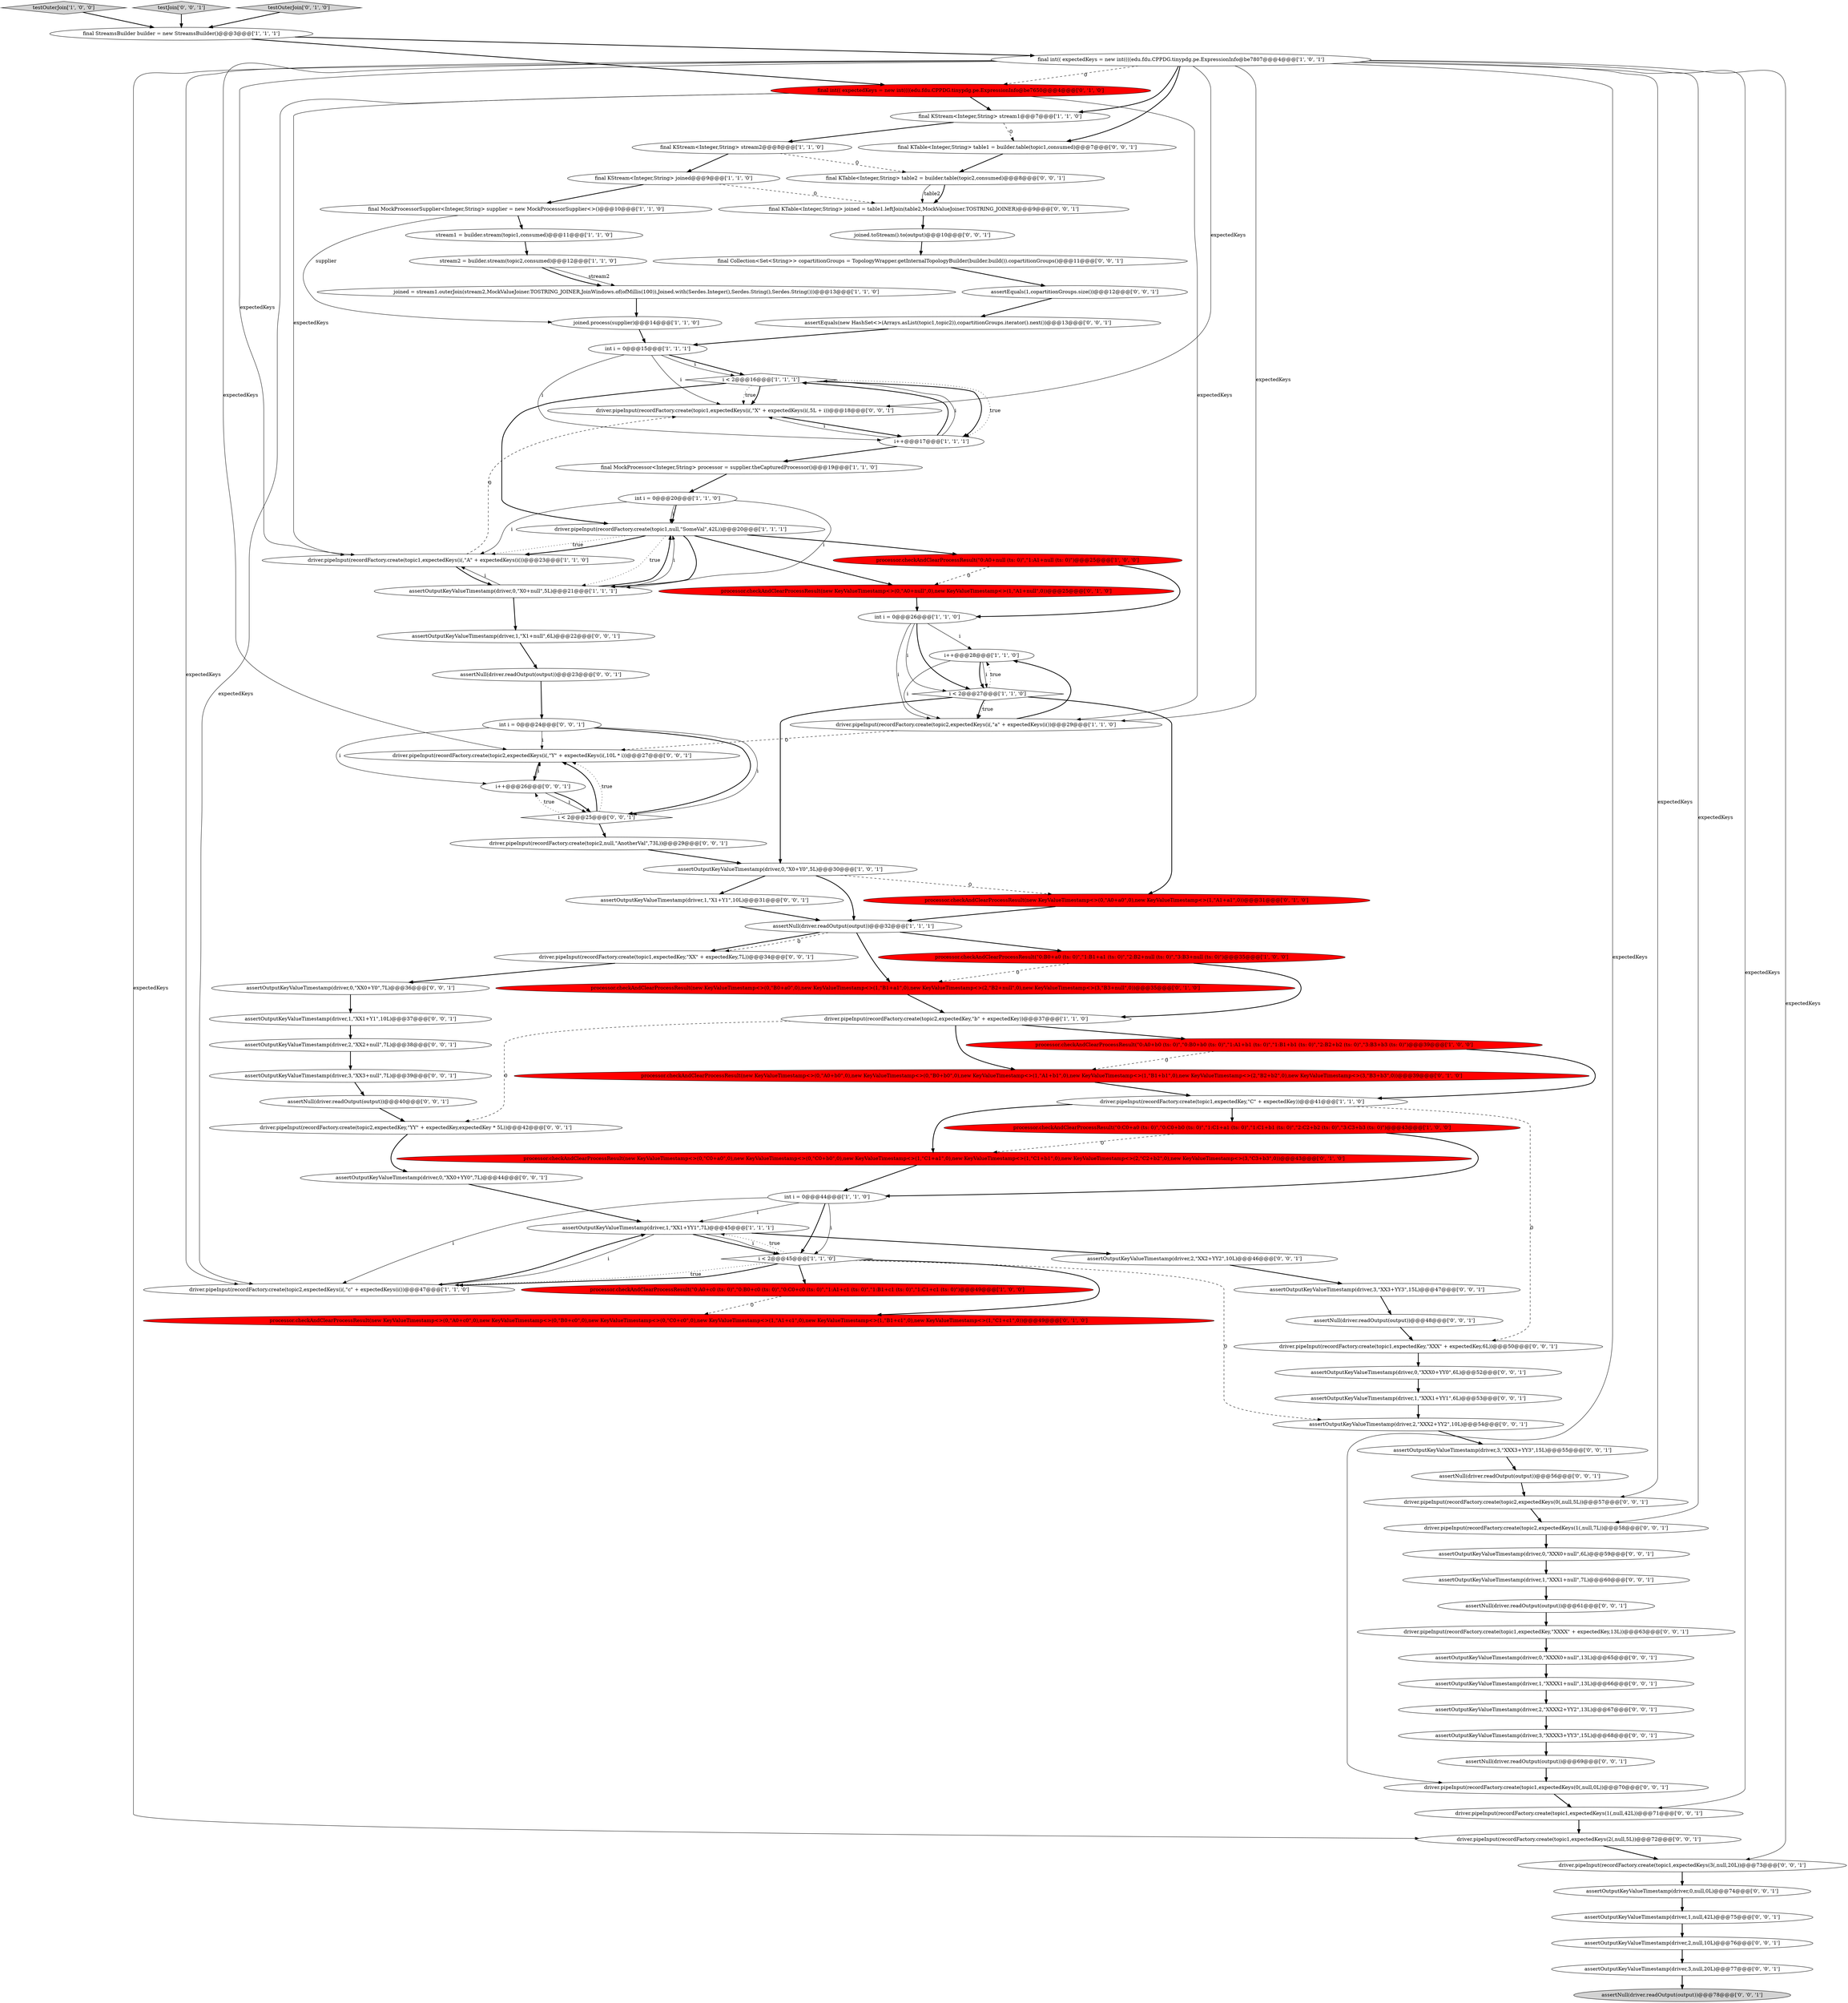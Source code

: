 digraph {
9 [style = filled, label = "testOuterJoin['1', '0', '0']", fillcolor = lightgray, shape = diamond image = "AAA0AAABBB1BBB"];
46 [style = filled, label = "final Collection<Set<String>> copartitionGroups = TopologyWrapper.getInternalTopologyBuilder(builder.build()).copartitionGroups()@@@11@@@['0', '0', '1']", fillcolor = white, shape = ellipse image = "AAA0AAABBB3BBB"];
53 [style = filled, label = "assertOutputKeyValueTimestamp(driver,0,\"XX0+Y0\",7L)@@@36@@@['0', '0', '1']", fillcolor = white, shape = ellipse image = "AAA0AAABBB3BBB"];
82 [style = filled, label = "assertNull(driver.readOutput(output))@@@56@@@['0', '0', '1']", fillcolor = white, shape = ellipse image = "AAA0AAABBB3BBB"];
69 [style = filled, label = "assertNull(driver.readOutput(output))@@@61@@@['0', '0', '1']", fillcolor = white, shape = ellipse image = "AAA0AAABBB3BBB"];
49 [style = filled, label = "assertNull(driver.readOutput(output))@@@23@@@['0', '0', '1']", fillcolor = white, shape = ellipse image = "AAA0AAABBB3BBB"];
4 [style = filled, label = "driver.pipeInput(recordFactory.create(topic2,expectedKey,\"b\" + expectedKey))@@@37@@@['1', '1', '0']", fillcolor = white, shape = ellipse image = "AAA0AAABBB1BBB"];
60 [style = filled, label = "driver.pipeInput(recordFactory.create(topic1,expectedKey,\"XX\" + expectedKey,7L))@@@34@@@['0', '0', '1']", fillcolor = white, shape = ellipse image = "AAA0AAABBB3BBB"];
70 [style = filled, label = "final KTable<Integer,String> table2 = builder.table(topic2,consumed)@@@8@@@['0', '0', '1']", fillcolor = white, shape = ellipse image = "AAA0AAABBB3BBB"];
68 [style = filled, label = "assertOutputKeyValueTimestamp(driver,0,\"XXX0+null\",6L)@@@59@@@['0', '0', '1']", fillcolor = white, shape = ellipse image = "AAA0AAABBB3BBB"];
90 [style = filled, label = "final KTable<Integer,String> table1 = builder.table(topic1,consumed)@@@7@@@['0', '0', '1']", fillcolor = white, shape = ellipse image = "AAA0AAABBB3BBB"];
78 [style = filled, label = "assertOutputKeyValueTimestamp(driver,1,\"XXXX1+null\",13L)@@@66@@@['0', '0', '1']", fillcolor = white, shape = ellipse image = "AAA0AAABBB3BBB"];
91 [style = filled, label = "assertOutputKeyValueTimestamp(driver,1,\"X1+Y1\",10L)@@@31@@@['0', '0', '1']", fillcolor = white, shape = ellipse image = "AAA0AAABBB3BBB"];
62 [style = filled, label = "assertEquals(1,copartitionGroups.size())@@@12@@@['0', '0', '1']", fillcolor = white, shape = ellipse image = "AAA0AAABBB3BBB"];
59 [style = filled, label = "int i = 0@@@24@@@['0', '0', '1']", fillcolor = white, shape = ellipse image = "AAA0AAABBB3BBB"];
34 [style = filled, label = "final KStream<Integer,String> stream1@@@7@@@['1', '1', '0']", fillcolor = white, shape = ellipse image = "AAA0AAABBB1BBB"];
52 [style = filled, label = "assertOutputKeyValueTimestamp(driver,2,\"XX2+null\",7L)@@@38@@@['0', '0', '1']", fillcolor = white, shape = ellipse image = "AAA0AAABBB3BBB"];
7 [style = filled, label = "i < 2@@@16@@@['1', '1', '1']", fillcolor = white, shape = diamond image = "AAA0AAABBB1BBB"];
36 [style = filled, label = "processor.checkAndClearProcessResult(new KeyValueTimestamp<>(0,\"A0+c0\",0),new KeyValueTimestamp<>(0,\"B0+c0\",0),new KeyValueTimestamp<>(0,\"C0+c0\",0),new KeyValueTimestamp<>(1,\"A1+c1\",0),new KeyValueTimestamp<>(1,\"B1+c1\",0),new KeyValueTimestamp<>(1,\"C1+c1\",0))@@@49@@@['0', '1', '0']", fillcolor = red, shape = ellipse image = "AAA1AAABBB2BBB"];
66 [style = filled, label = "driver.pipeInput(recordFactory.create(topic2,expectedKeys(i(,\"Y\" + expectedKeys(i(,10L * i))@@@27@@@['0', '0', '1']", fillcolor = white, shape = ellipse image = "AAA0AAABBB3BBB"];
22 [style = filled, label = "assertOutputKeyValueTimestamp(driver,1,\"XX1+YY1\",7L)@@@45@@@['1', '1', '1']", fillcolor = white, shape = ellipse image = "AAA0AAABBB1BBB"];
29 [style = filled, label = "i++@@@28@@@['1', '1', '0']", fillcolor = white, shape = ellipse image = "AAA0AAABBB1BBB"];
93 [style = filled, label = "driver.pipeInput(recordFactory.create(topic2,expectedKeys(0(,null,5L))@@@57@@@['0', '0', '1']", fillcolor = white, shape = ellipse image = "AAA0AAABBB3BBB"];
67 [style = filled, label = "assertOutputKeyValueTimestamp(driver,1,\"XX1+Y1\",10L)@@@37@@@['0', '0', '1']", fillcolor = white, shape = ellipse image = "AAA0AAABBB3BBB"];
40 [style = filled, label = "processor.checkAndClearProcessResult(new KeyValueTimestamp<>(0,\"A0+a0\",0),new KeyValueTimestamp<>(1,\"A1+a1\",0))@@@31@@@['0', '1', '0']", fillcolor = red, shape = ellipse image = "AAA1AAABBB2BBB"];
42 [style = filled, label = "processor.checkAndClearProcessResult(new KeyValueTimestamp<>(0,\"A0+b0\",0),new KeyValueTimestamp<>(0,\"B0+b0\",0),new KeyValueTimestamp<>(1,\"A1+b1\",0),new KeyValueTimestamp<>(1,\"B1+b1\",0),new KeyValueTimestamp<>(2,\"B2+b2\",0),new KeyValueTimestamp<>(3,\"B3+b3\",0))@@@39@@@['0', '1', '0']", fillcolor = red, shape = ellipse image = "AAA1AAABBB2BBB"];
76 [style = filled, label = "assertNull(driver.readOutput(output))@@@78@@@['0', '0', '1']", fillcolor = lightgray, shape = ellipse image = "AAA0AAABBB3BBB"];
63 [style = filled, label = "driver.pipeInput(recordFactory.create(topic1,expectedKeys(i(,\"X\" + expectedKeys(i(,5L + i))@@@18@@@['0', '0', '1']", fillcolor = white, shape = ellipse image = "AAA0AAABBB3BBB"];
86 [style = filled, label = "assertOutputKeyValueTimestamp(driver,0,null,0L)@@@74@@@['0', '0', '1']", fillcolor = white, shape = ellipse image = "AAA0AAABBB3BBB"];
5 [style = filled, label = "i++@@@17@@@['1', '1', '1']", fillcolor = white, shape = ellipse image = "AAA0AAABBB1BBB"];
47 [style = filled, label = "driver.pipeInput(recordFactory.create(topic1,expectedKeys(0(,null,0L))@@@70@@@['0', '0', '1']", fillcolor = white, shape = ellipse image = "AAA0AAABBB3BBB"];
14 [style = filled, label = "driver.pipeInput(recordFactory.create(topic2,expectedKeys(i(,\"c\" + expectedKeys(i())@@@47@@@['1', '1', '0']", fillcolor = white, shape = ellipse image = "AAA0AAABBB1BBB"];
1 [style = filled, label = "processor.checkAndClearProcessResult(\"0:B0+a0 (ts: 0)\",\"1:B1+a1 (ts: 0)\",\"2:B2+null (ts: 0)\",\"3:B3+null (ts: 0)\")@@@35@@@['1', '0', '0']", fillcolor = red, shape = ellipse image = "AAA1AAABBB1BBB"];
16 [style = filled, label = "processor.checkAndClearProcessResult(\"0:A0+c0 (ts: 0)\",\"0:B0+c0 (ts: 0)\",\"0:C0+c0 (ts: 0)\",\"1:A1+c1 (ts: 0)\",\"1:B1+c1 (ts: 0)\",\"1:C1+c1 (ts: 0)\")@@@49@@@['1', '0', '0']", fillcolor = red, shape = ellipse image = "AAA1AAABBB1BBB"];
35 [style = filled, label = "final StreamsBuilder builder = new StreamsBuilder()@@@3@@@['1', '1', '1']", fillcolor = white, shape = ellipse image = "AAA0AAABBB1BBB"];
39 [style = filled, label = "processor.checkAndClearProcessResult(new KeyValueTimestamp<>(0,\"C0+a0\",0),new KeyValueTimestamp<>(0,\"C0+b0\",0),new KeyValueTimestamp<>(1,\"C1+a1\",0),new KeyValueTimestamp<>(1,\"C1+b1\",0),new KeyValueTimestamp<>(2,\"C2+b2\",0),new KeyValueTimestamp<>(3,\"C3+b3\",0))@@@43@@@['0', '1', '0']", fillcolor = red, shape = ellipse image = "AAA1AAABBB2BBB"];
23 [style = filled, label = "int i = 0@@@15@@@['1', '1', '1']", fillcolor = white, shape = ellipse image = "AAA0AAABBB1BBB"];
95 [style = filled, label = "assertOutputKeyValueTimestamp(driver,1,null,42L)@@@75@@@['0', '0', '1']", fillcolor = white, shape = ellipse image = "AAA0AAABBB3BBB"];
45 [style = filled, label = "testJoin['0', '0', '1']", fillcolor = lightgray, shape = diamond image = "AAA0AAABBB3BBB"];
71 [style = filled, label = "final KTable<Integer,String> joined = table1.leftJoin(table2,MockValueJoiner.TOSTRING_JOINER)@@@9@@@['0', '0', '1']", fillcolor = white, shape = ellipse image = "AAA0AAABBB3BBB"];
51 [style = filled, label = "driver.pipeInput(recordFactory.create(topic2,expectedKeys(1(,null,7L))@@@58@@@['0', '0', '1']", fillcolor = white, shape = ellipse image = "AAA0AAABBB3BBB"];
28 [style = filled, label = "i < 2@@@45@@@['1', '1', '0']", fillcolor = white, shape = diamond image = "AAA0AAABBB1BBB"];
74 [style = filled, label = "driver.pipeInput(recordFactory.create(topic1,expectedKeys(2(,null,5L))@@@72@@@['0', '0', '1']", fillcolor = white, shape = ellipse image = "AAA0AAABBB3BBB"];
64 [style = filled, label = "i++@@@26@@@['0', '0', '1']", fillcolor = white, shape = ellipse image = "AAA0AAABBB3BBB"];
13 [style = filled, label = "stream1 = builder.stream(topic1,consumed)@@@11@@@['1', '1', '0']", fillcolor = white, shape = ellipse image = "AAA0AAABBB1BBB"];
87 [style = filled, label = "driver.pipeInput(recordFactory.create(topic2,expectedKey,\"YY\" + expectedKey,expectedKey * 5L))@@@42@@@['0', '0', '1']", fillcolor = white, shape = ellipse image = "AAA0AAABBB3BBB"];
89 [style = filled, label = "joined.toStream().to(output)@@@10@@@['0', '0', '1']", fillcolor = white, shape = ellipse image = "AAA0AAABBB3BBB"];
15 [style = filled, label = "int i = 0@@@26@@@['1', '1', '0']", fillcolor = white, shape = ellipse image = "AAA0AAABBB1BBB"];
3 [style = filled, label = "int i = 0@@@20@@@['1', '1', '0']", fillcolor = white, shape = ellipse image = "AAA0AAABBB1BBB"];
65 [style = filled, label = "driver.pipeInput(recordFactory.create(topic1,expectedKeys(1(,null,42L))@@@71@@@['0', '0', '1']", fillcolor = white, shape = ellipse image = "AAA0AAABBB3BBB"];
96 [style = filled, label = "assertOutputKeyValueTimestamp(driver,2,\"XX2+YY2\",10L)@@@46@@@['0', '0', '1']", fillcolor = white, shape = ellipse image = "AAA0AAABBB3BBB"];
24 [style = filled, label = "processor.checkAndClearProcessResult(\"0:A0+b0 (ts: 0)\",\"0:B0+b0 (ts: 0)\",\"1:A1+b1 (ts: 0)\",\"1:B1+b1 (ts: 0)\",\"2:B2+b2 (ts: 0)\",\"3:B3+b3 (ts: 0)\")@@@39@@@['1', '0', '0']", fillcolor = red, shape = ellipse image = "AAA1AAABBB1BBB"];
32 [style = filled, label = "assertOutputKeyValueTimestamp(driver,0,\"X0+Y0\",5L)@@@30@@@['1', '0', '1']", fillcolor = white, shape = ellipse image = "AAA0AAABBB1BBB"];
21 [style = filled, label = "final MockProcessorSupplier<Integer,String> supplier = new MockProcessorSupplier<>()@@@10@@@['1', '1', '0']", fillcolor = white, shape = ellipse image = "AAA0AAABBB1BBB"];
18 [style = filled, label = "driver.pipeInput(recordFactory.create(topic1,null,\"SomeVal\",42L))@@@20@@@['1', '1', '1']", fillcolor = white, shape = ellipse image = "AAA0AAABBB1BBB"];
88 [style = filled, label = "assertOutputKeyValueTimestamp(driver,1,\"X1+null\",6L)@@@22@@@['0', '0', '1']", fillcolor = white, shape = ellipse image = "AAA0AAABBB3BBB"];
77 [style = filled, label = "assertOutputKeyValueTimestamp(driver,1,\"XXX1+null\",7L)@@@60@@@['0', '0', '1']", fillcolor = white, shape = ellipse image = "AAA0AAABBB3BBB"];
30 [style = filled, label = "driver.pipeInput(recordFactory.create(topic2,expectedKeys(i(,\"a\" + expectedKeys(i())@@@29@@@['1', '1', '0']", fillcolor = white, shape = ellipse image = "AAA0AAABBB1BBB"];
80 [style = filled, label = "assertNull(driver.readOutput(output))@@@69@@@['0', '0', '1']", fillcolor = white, shape = ellipse image = "AAA0AAABBB3BBB"];
79 [style = filled, label = "driver.pipeInput(recordFactory.create(topic1,expectedKey,\"XXX\" + expectedKey,6L))@@@50@@@['0', '0', '1']", fillcolor = white, shape = ellipse image = "AAA0AAABBB3BBB"];
12 [style = filled, label = "final KStream<Integer,String> joined@@@9@@@['1', '1', '0']", fillcolor = white, shape = ellipse image = "AAA0AAABBB1BBB"];
44 [style = filled, label = "driver.pipeInput(recordFactory.create(topic1,expectedKey,\"XXXX\" + expectedKey,13L))@@@63@@@['0', '0', '1']", fillcolor = white, shape = ellipse image = "AAA0AAABBB3BBB"];
38 [style = filled, label = "testOuterJoin['0', '1', '0']", fillcolor = lightgray, shape = diamond image = "AAA0AAABBB2BBB"];
6 [style = filled, label = "final KStream<Integer,String> stream2@@@8@@@['1', '1', '0']", fillcolor = white, shape = ellipse image = "AAA0AAABBB1BBB"];
50 [style = filled, label = "assertEquals(new HashSet<>(Arrays.asList(topic1,topic2)),copartitionGroups.iterator().next())@@@13@@@['0', '0', '1']", fillcolor = white, shape = ellipse image = "AAA0AAABBB3BBB"];
11 [style = filled, label = "joined = stream1.outerJoin(stream2,MockValueJoiner.TOSTRING_JOINER,JoinWindows.of(ofMillis(100)),Joined.with(Serdes.Integer(),Serdes.String(),Serdes.String()))@@@13@@@['1', '1', '0']", fillcolor = white, shape = ellipse image = "AAA0AAABBB1BBB"];
54 [style = filled, label = "assertOutputKeyValueTimestamp(driver,0,\"XXX0+YY0\",6L)@@@52@@@['0', '0', '1']", fillcolor = white, shape = ellipse image = "AAA0AAABBB3BBB"];
75 [style = filled, label = "assertOutputKeyValueTimestamp(driver,1,\"XXX1+YY1\",6L)@@@53@@@['0', '0', '1']", fillcolor = white, shape = ellipse image = "AAA0AAABBB3BBB"];
26 [style = filled, label = "driver.pipeInput(recordFactory.create(topic1,expectedKeys(i(,\"A\" + expectedKeys(i())@@@23@@@['1', '1', '0']", fillcolor = white, shape = ellipse image = "AAA0AAABBB1BBB"];
83 [style = filled, label = "i < 2@@@25@@@['0', '0', '1']", fillcolor = white, shape = diamond image = "AAA0AAABBB3BBB"];
81 [style = filled, label = "assertNull(driver.readOutput(output))@@@40@@@['0', '0', '1']", fillcolor = white, shape = ellipse image = "AAA0AAABBB3BBB"];
85 [style = filled, label = "assertNull(driver.readOutput(output))@@@48@@@['0', '0', '1']", fillcolor = white, shape = ellipse image = "AAA0AAABBB3BBB"];
55 [style = filled, label = "assertOutputKeyValueTimestamp(driver,2,null,10L)@@@76@@@['0', '0', '1']", fillcolor = white, shape = ellipse image = "AAA0AAABBB3BBB"];
48 [style = filled, label = "driver.pipeInput(recordFactory.create(topic2,null,\"AnotherVal\",73L))@@@29@@@['0', '0', '1']", fillcolor = white, shape = ellipse image = "AAA0AAABBB3BBB"];
37 [style = filled, label = "final int(( expectedKeys = new int((((edu.fdu.CPPDG.tinypdg.pe.ExpressionInfo@be7650@@@4@@@['0', '1', '0']", fillcolor = red, shape = ellipse image = "AAA1AAABBB2BBB"];
31 [style = filled, label = "assertOutputKeyValueTimestamp(driver,0,\"X0+null\",5L)@@@21@@@['1', '1', '1']", fillcolor = white, shape = ellipse image = "AAA0AAABBB1BBB"];
25 [style = filled, label = "joined.process(supplier)@@@14@@@['1', '1', '0']", fillcolor = white, shape = ellipse image = "AAA0AAABBB1BBB"];
43 [style = filled, label = "processor.checkAndClearProcessResult(new KeyValueTimestamp<>(0,\"B0+a0\",0),new KeyValueTimestamp<>(1,\"B1+a1\",0),new KeyValueTimestamp<>(2,\"B2+null\",0),new KeyValueTimestamp<>(3,\"B3+null\",0))@@@35@@@['0', '1', '0']", fillcolor = red, shape = ellipse image = "AAA1AAABBB2BBB"];
20 [style = filled, label = "processor.checkAndClearProcessResult(\"0:A0+null (ts: 0)\",\"1:A1+null (ts: 0)\")@@@25@@@['1', '0', '0']", fillcolor = red, shape = ellipse image = "AAA1AAABBB1BBB"];
92 [style = filled, label = "assertOutputKeyValueTimestamp(driver,2,\"XXX2+YY2\",10L)@@@54@@@['0', '0', '1']", fillcolor = white, shape = ellipse image = "AAA0AAABBB3BBB"];
19 [style = filled, label = "assertNull(driver.readOutput(output))@@@32@@@['1', '1', '1']", fillcolor = white, shape = ellipse image = "AAA0AAABBB1BBB"];
73 [style = filled, label = "assertOutputKeyValueTimestamp(driver,3,\"XX3+null\",7L)@@@39@@@['0', '0', '1']", fillcolor = white, shape = ellipse image = "AAA0AAABBB3BBB"];
57 [style = filled, label = "assertOutputKeyValueTimestamp(driver,0,\"XXXX0+null\",13L)@@@65@@@['0', '0', '1']", fillcolor = white, shape = ellipse image = "AAA0AAABBB3BBB"];
8 [style = filled, label = "int i = 0@@@44@@@['1', '1', '0']", fillcolor = white, shape = ellipse image = "AAA0AAABBB1BBB"];
10 [style = filled, label = "final MockProcessor<Integer,String> processor = supplier.theCapturedProcessor()@@@19@@@['1', '1', '0']", fillcolor = white, shape = ellipse image = "AAA0AAABBB1BBB"];
72 [style = filled, label = "assertOutputKeyValueTimestamp(driver,3,\"XXXX3+YY3\",15L)@@@68@@@['0', '0', '1']", fillcolor = white, shape = ellipse image = "AAA0AAABBB3BBB"];
94 [style = filled, label = "assertOutputKeyValueTimestamp(driver,0,\"XX0+YY0\",7L)@@@44@@@['0', '0', '1']", fillcolor = white, shape = ellipse image = "AAA0AAABBB3BBB"];
17 [style = filled, label = "stream2 = builder.stream(topic2,consumed)@@@12@@@['1', '1', '0']", fillcolor = white, shape = ellipse image = "AAA0AAABBB1BBB"];
0 [style = filled, label = "final int(( expectedKeys = new int((((edu.fdu.CPPDG.tinypdg.pe.ExpressionInfo@be7807@@@4@@@['1', '0', '1']", fillcolor = white, shape = ellipse image = "AAA0AAABBB1BBB"];
56 [style = filled, label = "assertOutputKeyValueTimestamp(driver,3,\"XXX3+YY3\",15L)@@@55@@@['0', '0', '1']", fillcolor = white, shape = ellipse image = "AAA0AAABBB3BBB"];
2 [style = filled, label = "driver.pipeInput(recordFactory.create(topic1,expectedKey,\"C\" + expectedKey))@@@41@@@['1', '1', '0']", fillcolor = white, shape = ellipse image = "AAA0AAABBB1BBB"];
33 [style = filled, label = "processor.checkAndClearProcessResult(\"0:C0+a0 (ts: 0)\",\"0:C0+b0 (ts: 0)\",\"1:C1+a1 (ts: 0)\",\"1:C1+b1 (ts: 0)\",\"2:C2+b2 (ts: 0)\",\"3:C3+b3 (ts: 0)\")@@@43@@@['1', '0', '0']", fillcolor = red, shape = ellipse image = "AAA1AAABBB1BBB"];
58 [style = filled, label = "assertOutputKeyValueTimestamp(driver,3,null,20L)@@@77@@@['0', '0', '1']", fillcolor = white, shape = ellipse image = "AAA0AAABBB3BBB"];
27 [style = filled, label = "i < 2@@@27@@@['1', '1', '0']", fillcolor = white, shape = diamond image = "AAA0AAABBB1BBB"];
61 [style = filled, label = "assertOutputKeyValueTimestamp(driver,2,\"XXXX2+YY2\",13L)@@@67@@@['0', '0', '1']", fillcolor = white, shape = ellipse image = "AAA0AAABBB3BBB"];
97 [style = filled, label = "assertOutputKeyValueTimestamp(driver,3,\"XX3+YY3\",15L)@@@47@@@['0', '0', '1']", fillcolor = white, shape = ellipse image = "AAA0AAABBB3BBB"];
41 [style = filled, label = "processor.checkAndClearProcessResult(new KeyValueTimestamp<>(0,\"A0+null\",0),new KeyValueTimestamp<>(1,\"A1+null\",0))@@@25@@@['0', '1', '0']", fillcolor = red, shape = ellipse image = "AAA1AAABBB2BBB"];
84 [style = filled, label = "driver.pipeInput(recordFactory.create(topic1,expectedKeys(3(,null,20L))@@@73@@@['0', '0', '1']", fillcolor = white, shape = ellipse image = "AAA0AAABBB3BBB"];
86->95 [style = bold, label=""];
70->71 [style = solid, label="table2"];
27->32 [style = bold, label=""];
49->59 [style = bold, label=""];
19->60 [style = bold, label=""];
41->15 [style = bold, label=""];
83->64 [style = dotted, label="true"];
78->61 [style = bold, label=""];
87->94 [style = bold, label=""];
28->14 [style = dotted, label="true"];
6->70 [style = dashed, label="0"];
60->53 [style = bold, label=""];
2->79 [style = dashed, label="0"];
0->93 [style = solid, label="expectedKeys"];
96->97 [style = bold, label=""];
0->74 [style = solid, label="expectedKeys"];
30->29 [style = bold, label=""];
9->35 [style = bold, label=""];
0->14 [style = solid, label="expectedKeys"];
28->14 [style = bold, label=""];
82->93 [style = bold, label=""];
43->4 [style = bold, label=""];
24->42 [style = dashed, label="0"];
3->18 [style = bold, label=""];
90->70 [style = bold, label=""];
72->80 [style = bold, label=""];
13->17 [style = bold, label=""];
19->1 [style = bold, label=""];
7->63 [style = dotted, label="true"];
70->71 [style = bold, label=""];
35->37 [style = bold, label=""];
57->78 [style = bold, label=""];
92->56 [style = bold, label=""];
17->11 [style = solid, label="stream2"];
66->64 [style = bold, label=""];
3->26 [style = solid, label="i"];
0->66 [style = solid, label="expectedKeys"];
30->66 [style = dashed, label="0"];
0->63 [style = solid, label="expectedKeys"];
93->51 [style = bold, label=""];
37->26 [style = solid, label="expectedKeys"];
89->46 [style = bold, label=""];
20->15 [style = bold, label=""];
45->35 [style = bold, label=""];
8->28 [style = solid, label="i"];
67->52 [style = bold, label=""];
3->31 [style = solid, label="i"];
11->25 [style = bold, label=""];
21->13 [style = bold, label=""];
5->10 [style = bold, label=""];
8->28 [style = bold, label=""];
18->31 [style = bold, label=""];
1->4 [style = bold, label=""];
83->66 [style = bold, label=""];
94->22 [style = bold, label=""];
80->47 [style = bold, label=""];
0->51 [style = solid, label="expectedKeys"];
42->2 [style = bold, label=""];
28->36 [style = bold, label=""];
50->23 [style = bold, label=""];
63->5 [style = bold, label=""];
1->43 [style = dashed, label="0"];
65->74 [style = bold, label=""];
12->21 [style = bold, label=""];
91->19 [style = bold, label=""];
27->30 [style = bold, label=""];
14->22 [style = bold, label=""];
39->8 [style = bold, label=""];
52->73 [style = bold, label=""];
85->79 [style = bold, label=""];
15->29 [style = solid, label="i"];
23->63 [style = solid, label="i"];
71->89 [style = bold, label=""];
83->48 [style = bold, label=""];
21->25 [style = solid, label="supplier"];
19->60 [style = dashed, label="0"];
2->39 [style = bold, label=""];
34->90 [style = dashed, label="0"];
0->34 [style = bold, label=""];
29->27 [style = bold, label=""];
18->20 [style = bold, label=""];
35->0 [style = bold, label=""];
7->5 [style = bold, label=""];
59->64 [style = solid, label="i"];
32->91 [style = bold, label=""];
95->55 [style = bold, label=""];
15->27 [style = solid, label="i"];
27->29 [style = dotted, label="true"];
58->76 [style = bold, label=""];
18->26 [style = dotted, label="true"];
20->41 [style = dashed, label="0"];
97->85 [style = bold, label=""];
15->30 [style = solid, label="i"];
2->33 [style = bold, label=""];
48->32 [style = bold, label=""];
79->54 [style = bold, label=""];
5->7 [style = bold, label=""];
56->82 [style = bold, label=""];
22->14 [style = solid, label="i"];
37->30 [style = solid, label="expectedKeys"];
23->7 [style = bold, label=""];
18->41 [style = bold, label=""];
73->81 [style = bold, label=""];
38->35 [style = bold, label=""];
33->8 [style = bold, label=""];
7->63 [style = bold, label=""];
61->72 [style = bold, label=""];
44->57 [style = bold, label=""];
81->87 [style = bold, label=""];
4->24 [style = bold, label=""];
88->49 [style = bold, label=""];
33->39 [style = dashed, label="0"];
74->84 [style = bold, label=""];
18->26 [style = bold, label=""];
77->69 [style = bold, label=""];
31->26 [style = solid, label="i"];
40->19 [style = bold, label=""];
5->7 [style = solid, label="i"];
22->28 [style = bold, label=""];
37->14 [style = solid, label="expectedKeys"];
32->19 [style = bold, label=""];
3->18 [style = solid, label="i"];
7->5 [style = dotted, label="true"];
54->75 [style = bold, label=""];
26->31 [style = bold, label=""];
29->27 [style = solid, label="i"];
28->22 [style = dotted, label="true"];
16->36 [style = dashed, label="0"];
7->18 [style = bold, label=""];
0->65 [style = solid, label="expectedKeys"];
59->83 [style = bold, label=""];
64->83 [style = solid, label="i"];
19->43 [style = bold, label=""];
53->67 [style = bold, label=""];
31->88 [style = bold, label=""];
6->12 [style = bold, label=""];
12->71 [style = dashed, label="0"];
22->96 [style = bold, label=""];
59->83 [style = solid, label="i"];
0->37 [style = dashed, label="0"];
24->2 [style = bold, label=""];
0->30 [style = solid, label="expectedKeys"];
29->30 [style = solid, label="i"];
26->63 [style = dashed, label="0"];
25->23 [style = bold, label=""];
8->22 [style = solid, label="i"];
51->68 [style = bold, label=""];
4->42 [style = bold, label=""];
64->66 [style = solid, label="i"];
10->3 [style = bold, label=""];
31->18 [style = bold, label=""];
0->90 [style = bold, label=""];
0->26 [style = solid, label="expectedKeys"];
84->86 [style = bold, label=""];
28->16 [style = bold, label=""];
69->44 [style = bold, label=""];
68->77 [style = bold, label=""];
4->87 [style = dashed, label="0"];
27->30 [style = dotted, label="true"];
31->18 [style = solid, label="i"];
32->40 [style = dashed, label="0"];
83->66 [style = dotted, label="true"];
0->84 [style = solid, label="expectedKeys"];
8->14 [style = solid, label="i"];
23->5 [style = solid, label="i"];
37->34 [style = bold, label=""];
34->6 [style = bold, label=""];
0->47 [style = solid, label="expectedKeys"];
59->66 [style = solid, label="i"];
47->65 [style = bold, label=""];
62->50 [style = bold, label=""];
23->7 [style = solid, label="i"];
5->63 [style = solid, label="i"];
64->83 [style = bold, label=""];
27->40 [style = bold, label=""];
22->28 [style = solid, label="i"];
18->31 [style = dotted, label="true"];
28->92 [style = dashed, label="0"];
15->27 [style = bold, label=""];
46->62 [style = bold, label=""];
75->92 [style = bold, label=""];
55->58 [style = bold, label=""];
17->11 [style = bold, label=""];
}
